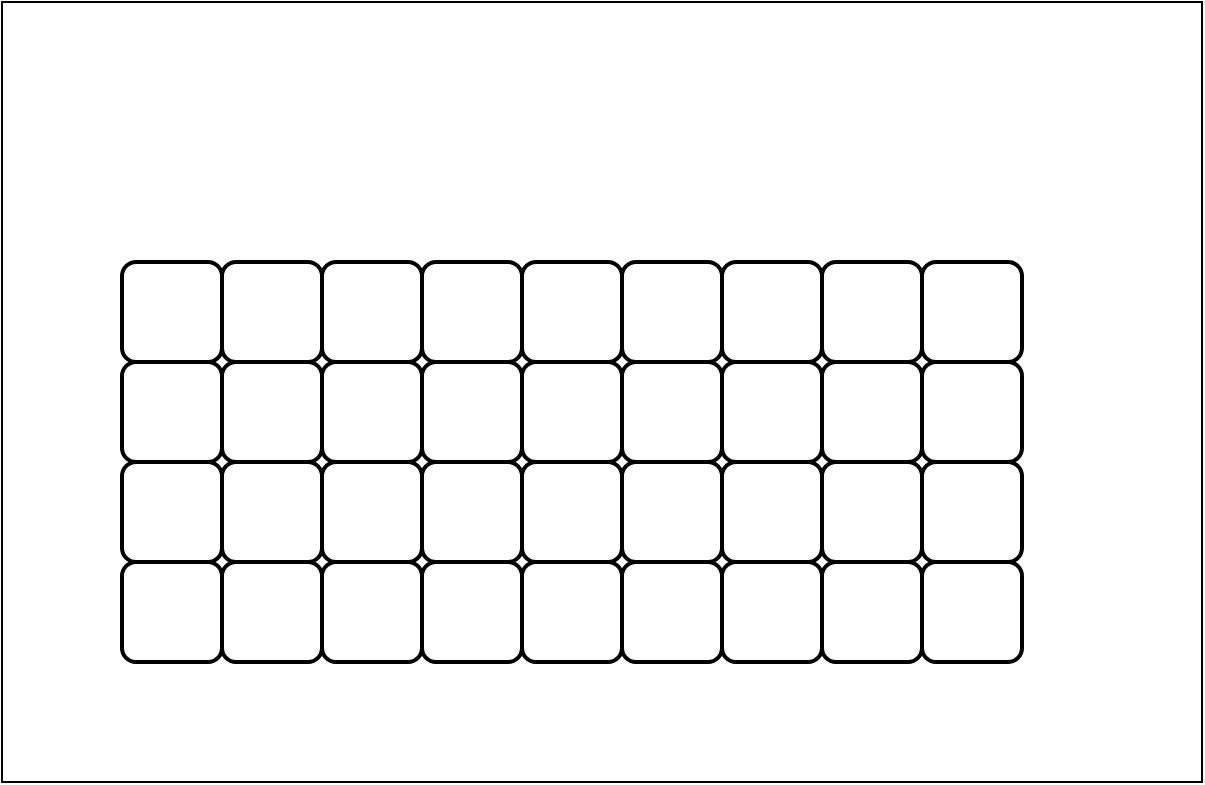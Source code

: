 <mxfile>
    <diagram id="ifqxE5dzcIoAWShbtdGK" name="Page-1">
        <mxGraphModel dx="792" dy="748" grid="1" gridSize="10" guides="1" tooltips="1" connect="1" arrows="1" fold="1" page="1" pageScale="1" pageWidth="827" pageHeight="1169" math="0" shadow="0">
            <root>
                <mxCell id="0"/>
                <mxCell id="1" parent="0"/>
                <mxCell id="2" value="" style="rounded=0;whiteSpace=wrap;html=1;" vertex="1" parent="1">
                    <mxGeometry x="120" y="180" width="600" height="390" as="geometry"/>
                </mxCell>
                <mxCell id="3" value="" style="rounded=1;whiteSpace=wrap;html=1;absoluteArcSize=1;arcSize=14;strokeWidth=2;" vertex="1" parent="1">
                    <mxGeometry x="180" y="310" width="50" height="50" as="geometry"/>
                </mxCell>
                <mxCell id="4" value="" style="rounded=1;whiteSpace=wrap;html=1;absoluteArcSize=1;arcSize=14;strokeWidth=2;" vertex="1" parent="1">
                    <mxGeometry x="230" y="310" width="50" height="50" as="geometry"/>
                </mxCell>
                <mxCell id="5" value="" style="rounded=1;whiteSpace=wrap;html=1;absoluteArcSize=1;arcSize=14;strokeWidth=2;" vertex="1" parent="1">
                    <mxGeometry x="280" y="310" width="50" height="50" as="geometry"/>
                </mxCell>
                <mxCell id="6" value="" style="rounded=1;whiteSpace=wrap;html=1;absoluteArcSize=1;arcSize=14;strokeWidth=2;" vertex="1" parent="1">
                    <mxGeometry x="330" y="310" width="50" height="50" as="geometry"/>
                </mxCell>
                <mxCell id="7" value="" style="rounded=1;whiteSpace=wrap;html=1;absoluteArcSize=1;arcSize=14;strokeWidth=2;" vertex="1" parent="1">
                    <mxGeometry x="380" y="310" width="50" height="50" as="geometry"/>
                </mxCell>
                <mxCell id="8" value="" style="rounded=1;whiteSpace=wrap;html=1;absoluteArcSize=1;arcSize=14;strokeWidth=2;" vertex="1" parent="1">
                    <mxGeometry x="430" y="310" width="50" height="50" as="geometry"/>
                </mxCell>
                <mxCell id="9" value="" style="rounded=1;whiteSpace=wrap;html=1;absoluteArcSize=1;arcSize=14;strokeWidth=2;" vertex="1" parent="1">
                    <mxGeometry x="480" y="310" width="50" height="50" as="geometry"/>
                </mxCell>
                <mxCell id="10" value="" style="rounded=1;whiteSpace=wrap;html=1;absoluteArcSize=1;arcSize=14;strokeWidth=2;" vertex="1" parent="1">
                    <mxGeometry x="530" y="310" width="50" height="50" as="geometry"/>
                </mxCell>
                <mxCell id="11" value="" style="rounded=1;whiteSpace=wrap;html=1;absoluteArcSize=1;arcSize=14;strokeWidth=2;" vertex="1" parent="1">
                    <mxGeometry x="580" y="310" width="50" height="50" as="geometry"/>
                </mxCell>
                <mxCell id="12" value="" style="rounded=1;whiteSpace=wrap;html=1;absoluteArcSize=1;arcSize=14;strokeWidth=2;" vertex="1" parent="1">
                    <mxGeometry x="180" y="360" width="50" height="50" as="geometry"/>
                </mxCell>
                <mxCell id="13" value="" style="rounded=1;whiteSpace=wrap;html=1;absoluteArcSize=1;arcSize=14;strokeWidth=2;" vertex="1" parent="1">
                    <mxGeometry x="230" y="360" width="50" height="50" as="geometry"/>
                </mxCell>
                <mxCell id="14" value="" style="rounded=1;whiteSpace=wrap;html=1;absoluteArcSize=1;arcSize=14;strokeWidth=2;" vertex="1" parent="1">
                    <mxGeometry x="280" y="360" width="50" height="50" as="geometry"/>
                </mxCell>
                <mxCell id="15" value="" style="rounded=1;whiteSpace=wrap;html=1;absoluteArcSize=1;arcSize=14;strokeWidth=2;" vertex="1" parent="1">
                    <mxGeometry x="330" y="360" width="50" height="50" as="geometry"/>
                </mxCell>
                <mxCell id="16" value="" style="rounded=1;whiteSpace=wrap;html=1;absoluteArcSize=1;arcSize=14;strokeWidth=2;" vertex="1" parent="1">
                    <mxGeometry x="380" y="360" width="50" height="50" as="geometry"/>
                </mxCell>
                <mxCell id="17" value="" style="rounded=1;whiteSpace=wrap;html=1;absoluteArcSize=1;arcSize=14;strokeWidth=2;" vertex="1" parent="1">
                    <mxGeometry x="430" y="360" width="50" height="50" as="geometry"/>
                </mxCell>
                <mxCell id="18" value="" style="rounded=1;whiteSpace=wrap;html=1;absoluteArcSize=1;arcSize=14;strokeWidth=2;" vertex="1" parent="1">
                    <mxGeometry x="480" y="360" width="50" height="50" as="geometry"/>
                </mxCell>
                <mxCell id="19" value="" style="rounded=1;whiteSpace=wrap;html=1;absoluteArcSize=1;arcSize=14;strokeWidth=2;" vertex="1" parent="1">
                    <mxGeometry x="530" y="360" width="50" height="50" as="geometry"/>
                </mxCell>
                <mxCell id="20" value="" style="rounded=1;whiteSpace=wrap;html=1;absoluteArcSize=1;arcSize=14;strokeWidth=2;" vertex="1" parent="1">
                    <mxGeometry x="580" y="360" width="50" height="50" as="geometry"/>
                </mxCell>
                <mxCell id="21" value="" style="rounded=1;whiteSpace=wrap;html=1;absoluteArcSize=1;arcSize=14;strokeWidth=2;" vertex="1" parent="1">
                    <mxGeometry x="180" y="410" width="50" height="50" as="geometry"/>
                </mxCell>
                <mxCell id="22" value="" style="rounded=1;whiteSpace=wrap;html=1;absoluteArcSize=1;arcSize=14;strokeWidth=2;" vertex="1" parent="1">
                    <mxGeometry x="230" y="410" width="50" height="50" as="geometry"/>
                </mxCell>
                <mxCell id="23" value="" style="rounded=1;whiteSpace=wrap;html=1;absoluteArcSize=1;arcSize=14;strokeWidth=2;" vertex="1" parent="1">
                    <mxGeometry x="280" y="410" width="50" height="50" as="geometry"/>
                </mxCell>
                <mxCell id="24" value="" style="rounded=1;whiteSpace=wrap;html=1;absoluteArcSize=1;arcSize=14;strokeWidth=2;" vertex="1" parent="1">
                    <mxGeometry x="330" y="410" width="50" height="50" as="geometry"/>
                </mxCell>
                <mxCell id="25" value="" style="rounded=1;whiteSpace=wrap;html=1;absoluteArcSize=1;arcSize=14;strokeWidth=2;" vertex="1" parent="1">
                    <mxGeometry x="380" y="410" width="50" height="50" as="geometry"/>
                </mxCell>
                <mxCell id="26" value="" style="rounded=1;whiteSpace=wrap;html=1;absoluteArcSize=1;arcSize=14;strokeWidth=2;" vertex="1" parent="1">
                    <mxGeometry x="430" y="410" width="50" height="50" as="geometry"/>
                </mxCell>
                <mxCell id="27" value="" style="rounded=1;whiteSpace=wrap;html=1;absoluteArcSize=1;arcSize=14;strokeWidth=2;" vertex="1" parent="1">
                    <mxGeometry x="480" y="410" width="50" height="50" as="geometry"/>
                </mxCell>
                <mxCell id="28" value="" style="rounded=1;whiteSpace=wrap;html=1;absoluteArcSize=1;arcSize=14;strokeWidth=2;" vertex="1" parent="1">
                    <mxGeometry x="530" y="410" width="50" height="50" as="geometry"/>
                </mxCell>
                <mxCell id="29" value="" style="rounded=1;whiteSpace=wrap;html=1;absoluteArcSize=1;arcSize=14;strokeWidth=2;" vertex="1" parent="1">
                    <mxGeometry x="580" y="410" width="50" height="50" as="geometry"/>
                </mxCell>
                <mxCell id="30" value="" style="rounded=1;whiteSpace=wrap;html=1;absoluteArcSize=1;arcSize=14;strokeWidth=2;" vertex="1" parent="1">
                    <mxGeometry x="180" y="460" width="50" height="50" as="geometry"/>
                </mxCell>
                <mxCell id="31" value="" style="rounded=1;whiteSpace=wrap;html=1;absoluteArcSize=1;arcSize=14;strokeWidth=2;" vertex="1" parent="1">
                    <mxGeometry x="230" y="460" width="50" height="50" as="geometry"/>
                </mxCell>
                <mxCell id="32" value="" style="rounded=1;whiteSpace=wrap;html=1;absoluteArcSize=1;arcSize=14;strokeWidth=2;" vertex="1" parent="1">
                    <mxGeometry x="280" y="460" width="50" height="50" as="geometry"/>
                </mxCell>
                <mxCell id="33" value="" style="rounded=1;whiteSpace=wrap;html=1;absoluteArcSize=1;arcSize=14;strokeWidth=2;" vertex="1" parent="1">
                    <mxGeometry x="330" y="460" width="50" height="50" as="geometry"/>
                </mxCell>
                <mxCell id="34" value="" style="rounded=1;whiteSpace=wrap;html=1;absoluteArcSize=1;arcSize=14;strokeWidth=2;" vertex="1" parent="1">
                    <mxGeometry x="380" y="460" width="50" height="50" as="geometry"/>
                </mxCell>
                <mxCell id="35" value="" style="rounded=1;whiteSpace=wrap;html=1;absoluteArcSize=1;arcSize=14;strokeWidth=2;" vertex="1" parent="1">
                    <mxGeometry x="430" y="460" width="50" height="50" as="geometry"/>
                </mxCell>
                <mxCell id="36" value="" style="rounded=1;whiteSpace=wrap;html=1;absoluteArcSize=1;arcSize=14;strokeWidth=2;" vertex="1" parent="1">
                    <mxGeometry x="480" y="460" width="50" height="50" as="geometry"/>
                </mxCell>
                <mxCell id="37" value="" style="rounded=1;whiteSpace=wrap;html=1;absoluteArcSize=1;arcSize=14;strokeWidth=2;" vertex="1" parent="1">
                    <mxGeometry x="530" y="460" width="50" height="50" as="geometry"/>
                </mxCell>
                <mxCell id="38" value="" style="rounded=1;whiteSpace=wrap;html=1;absoluteArcSize=1;arcSize=14;strokeWidth=2;" vertex="1" parent="1">
                    <mxGeometry x="580" y="460" width="50" height="50" as="geometry"/>
                </mxCell>
            </root>
        </mxGraphModel>
    </diagram>
</mxfile>

